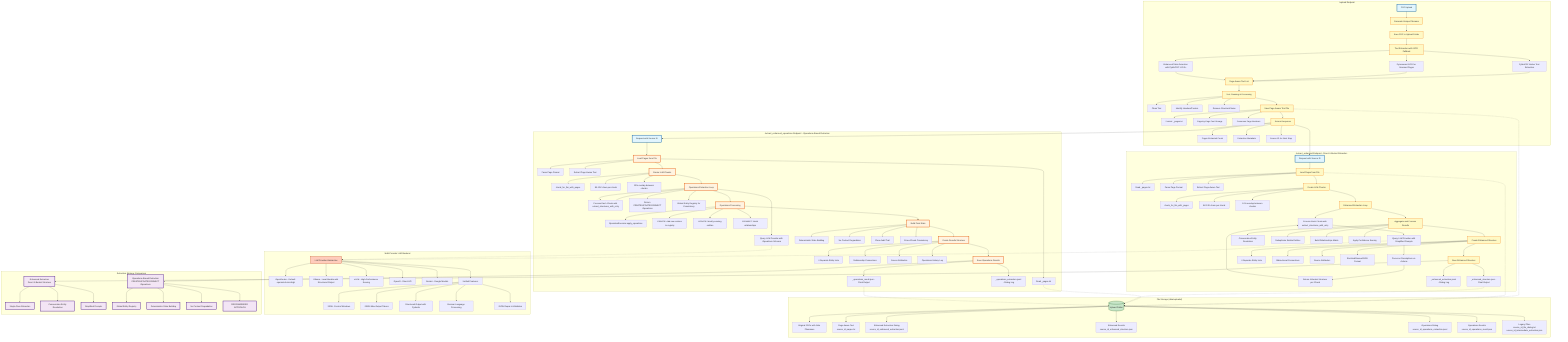 graph TB
    %% Upload Endpoint Flow
    subgraph Upload["/upload Endpoint"]
        A[PDF Upload] --> B[Generate Unique Filename]
        B --> C[Save PDF to Upload Folder]

        C --> D[Text Extraction with OCR Fallback]
        D --> D1[PyMuPDF Native Text Extraction]
        D --> D2[Pytesseract OCR for Scanned Pages]
        D --> D3[Enhanced Table Detection with PyMuPDF 1.23.0+]
        D1 --> E[Page-Aware Text List]
        D2 --> E
        D3 --> E

        E --> F[Text Cleaning & Processing]
        F --> F1[Clean Text]
        F --> F2[Identify Headers/Footers]
        F --> F3[Remove Structural Noise]

        F --> G[Save Page-Aware Text File]
        G --> G1[Format: _pages.txt]
        G --> G2[Page-by-Page Text Storage]
        G --> G3[Preserves Page Numbers]

        G --> K[Return Response]
        K --> K1[Pages Extracted Count]
        K --> K2[Extraction Metadata]
        K --> K3[Source ID for Next Step]
    end

    %% Extract Enhanced Endpoint Flow (Direct 4-Bucket Extraction)
    subgraph ExtractEnhanced["/extract_enhanced Endpoint - Direct 4-Bucket Extraction"]
        L[Request with Source ID] --> M[Load Pages from File]
        M --> M1[Read _pages.txt]
        M --> M2[Parse Page Format]
        M --> M3[Extract Page-Aware Text]

        M --> N[Create LLM Chunks]
        N --> N1[chunk_for_llm_with_pages]
        N --> N2[8K-12K chars per chunk]
        N --> N3[10% overlap between chunks]

        N --> O[Enhanced Extraction Loop]
        O --> O1[Process Each Chunk with extract_structures_with_retry]
        O1 --> O2[Query LLM Provider with Simplified Prompts]
        O2 --> O3[Focus on Descriptions vs Actions]
        O3 --> O4[Return 4-Bucket Structure per Chunk]
        O4 --> O1

        O --> P[Aggregate and Process Results]
        P --> P1[Conservative Entity Resolution]
        P --> P2[Deduplicate Similar Entities]
        P --> P3[Build Relationships Matrix]
        P --> P4[Apply Confidence Scoring]

        P --> Q[Create Enhanced Structure]
        Q --> Q1[4 Separate Entity Lists]
        Q --> Q2[Bidirectional Connections]
        Q --> Q3[Source Attribution]
        Q --> Q4[EnrichedReviewJSON Format]

        Q --> S[Save Enhanced Structure]
        S --> S1[_enhanced_extraction.jsonl - Dialog Log]
        S --> S2[_enhanced_structure.json - Final Output]
    end

    %% Extract Enhanced Operations Endpoint Flow (RECOMMENDED - Operations-Based)
    subgraph ExtractOps["/extract_enhanced_operations Endpoint - Operations-Based Extraction"]
        T[Request with Source ID] --> U[Load Pages from File]
        U --> U1[Read _pages.txt]
        U --> U2[Parse Page Format]
        U --> U3[Extract Page-Aware Text]

        U --> V[Create LLM Chunks]
        V --> V1[chunk_for_llm_with_pages]
        V --> V2[8K-12K chars per chunk]
        V --> V3[10% overlap between chunks]

        V --> W[Operations Extraction Loop]
        W --> W1[Process Each Chunk with extract_structures_with_retry]
        W --> W2[Query LLM Provider with Operations Schema]
        W --> W3[Return CREATE/UPDATE/CONNECT Operations]
        W --> W4[Global Entity Registry for Consistency]
        W --> W1

        W --> X[Operations Processing]
        X --> X1[OperationExecutor.apply_operations]
        X --> X2[CREATE: Add new entities to registry]
        X --> X3[UPDATE: Modify existing entities]
        X --> X4[CONNECT: Build relationships]

        X --> Y[Build Final State]
        Y --> Y1[Deterministic State Building]
        Y --> Y2[No Context Degradation]
        Y --> Y3[Clear Audit Trail]
        Y --> Y4[Cross-Chunk Consistency]

        Y --> Z[Create Results Structure]
        Z --> Z1[4 Separate Entity Lists]
        Z --> Z2[Relationship Connections]
        Z --> Z3[Source Attribution]
        Z --> Z4[Operations History Log]

        Z --> AA[Save Operations Results]
        AA --> AA1[_operations_extraction.jsonl - Dialog Log]
        AA --> AA2[_operations_result.json - Final Output]
    end

    %% File Storage
    subgraph FileStorage["File Storage (data/uploads/)"]
        FS[(Upload Folder)]
        FS --> FS1["Original PDFs with Safe Filenames"]
        FS --> FS2["Page-Aware Text<br/>source_id_pages.txt"]
        FS --> FS3["Enhanced Extraction Dialog<br/>source_id_enhanced_extraction.jsonl"]
        FS --> FS4["Enhanced Results<br/>source_id_enhanced_structure.json"]
        FS --> FS5["Operations Dialog<br/>source_id_operations_extraction.jsonl"]
        FS --> FS6["Operations Results<br/>source_id_operations_result.json"]
        FS --> FS7["Legacy Files<br/>source_id_llm_dialog.txt<br/>source_id_intermediate_extraction.json"]
    end

    %% LLM Backend Integration
    subgraph LLMBackend["Multi-Provider LLM Backend"]
        LLM[LLM Provider Abstraction]
        LLM --> LLM1[OpenRouter - Default: openai/o4-mini-high]
        LLM --> LLM2[Ollama - Local Models with Structured Output]
        LLM --> LLM3[vLLM - High-Performance Serving]
        LLM --> LLM4[OpenAI - Direct API]
        LLM --> LLM5[Gemini - Google Models]
        
        LLM --> LLM6[Unified Features:]
        LLM6 --> LLM7[200K+ Context Windows]
        LLM6 --> LLM8[65536 Max Output Tokens]
        LLM6 --> LLM9[Structured Output with Pydantic]
        LLM6 --> LLM10[German Language Processing]
        LLM6 --> LLM11[JSON Repair & Validation]
    end

    %% Extraction Strategy Comparison
    subgraph Pipeline["Extraction Strategy Comparison"]
        Strategy1[Enhanced Extraction<br/>Direct 4-Bucket Structure]
        Strategy2[Operations-Based Extraction<br/>CREATE/UPDATE/CONNECT Operations]
        
        Strategy1 --> PL1[Single-Pass Extraction]
        Strategy1 --> PL2[Conservative Entity Resolution]
        Strategy1 --> PL3[Simplified Prompts]
        
        Strategy2 --> PL4[Global Entity Registry]
        Strategy2 --> PL5[Deterministic State Building]
        Strategy2 --> PL6[No Context Degradation]
        Strategy2 --> PL7[RECOMMENDED APPROACH]
    end

    %% Connect the flows
    K --> L
    K --> T
    G -.-> FS
    M -.-> FS
    U1 -.-> FS
    S2 -.-> FS
    AA2 -.-> FS
    O2 -.-> LLM
    W2 -.-> LLM
    S --> Strategy1
    AA --> Strategy2

    %% Styling
    classDef endpoint fill:#e1f5fe,stroke:#01579b,stroke-width:3px
    classDef process fill:#fff9c4,stroke:#f57f17,stroke-width:2px
    classDef storage fill:#c8e6c9,stroke:#1b5e20,stroke-width:2px
    classDef external fill:#ffccbc,stroke:#bf360c,stroke-width:2px
    classDef pipeline fill:#f3e5f5,stroke:#4a148c,stroke-width:3px
    classDef enhancement fill:#e8f5e8,stroke:#2e7d32,stroke-width:3px
    classDef operations fill:#fff3e0,stroke:#e65100,stroke-width:3px

    class A,L,T endpoint
    class FS storage
    class LLM external
    class B,C,D,E,F,G,K,M,N,O,P,Q,S process
    class U,V,W,X,Y,Z,AA operations
    class Strategy1,Strategy2,PL1,PL2,PL3,PL4,PL5,PL6,PL7 pipeline
